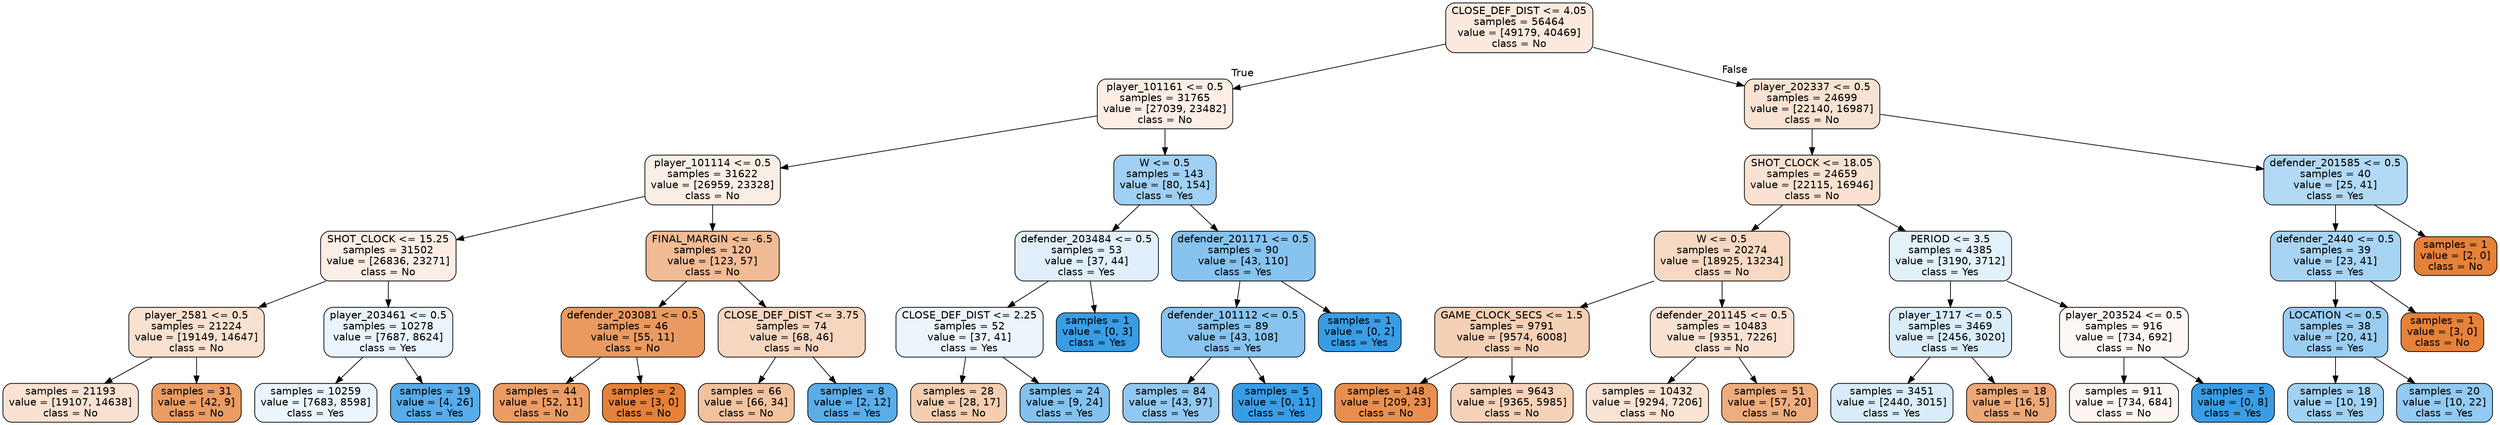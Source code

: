 digraph Tree {
node [shape=box, style="filled, rounded", color="black", fontname=helvetica] ;
edge [fontname=helvetica] ;
0 [label="CLOSE_DEF_DIST <= 4.05\nsamples = 56464\nvalue = [49179, 40469]\nclass = No", fillcolor="#fae9dc"] ;
1 [label="player_101161 <= 0.5\nsamples = 31765\nvalue = [27039, 23482]\nclass = No", fillcolor="#fceee5"] ;
0 -> 1 [labeldistance=2.5, labelangle=45, headlabel="True"] ;
2 [label="player_101114 <= 0.5\nsamples = 31622\nvalue = [26959, 23328]\nclass = No", fillcolor="#fbeee4"] ;
1 -> 2 ;
3 [label="SHOT_CLOCK <= 15.25\nsamples = 31502\nvalue = [26836, 23271]\nclass = No", fillcolor="#fceee5"] ;
2 -> 3 ;
4 [label="player_2581 <= 0.5\nsamples = 21224\nvalue = [19149, 14647]\nclass = No", fillcolor="#f9e1d0"] ;
3 -> 4 ;
5 [label="samples = 21193\nvalue = [19107, 14638]\nclass = No", fillcolor="#f9e2d1"] ;
4 -> 5 ;
6 [label="samples = 31\nvalue = [42, 9]\nclass = No", fillcolor="#eb9c63"] ;
4 -> 6 ;
7 [label="player_203461 <= 0.5\nsamples = 10278\nvalue = [7687, 8624]\nclass = Yes", fillcolor="#e9f4fc"] ;
3 -> 7 ;
8 [label="samples = 10259\nvalue = [7683, 8598]\nclass = Yes", fillcolor="#eaf5fc"] ;
7 -> 8 ;
9 [label="samples = 19\nvalue = [4, 26]\nclass = Yes", fillcolor="#57ace9"] ;
7 -> 9 ;
10 [label="FINAL_MARGIN <= -6.5\nsamples = 120\nvalue = [123, 57]\nclass = No", fillcolor="#f1bb95"] ;
2 -> 10 ;
11 [label="defender_203081 <= 0.5\nsamples = 46\nvalue = [55, 11]\nclass = No", fillcolor="#ea9a61"] ;
10 -> 11 ;
12 [label="samples = 44\nvalue = [52, 11]\nclass = No", fillcolor="#ea9c63"] ;
11 -> 12 ;
13 [label="samples = 2\nvalue = [3, 0]\nclass = No", fillcolor="#e58139"] ;
11 -> 13 ;
14 [label="CLOSE_DEF_DIST <= 3.75\nsamples = 74\nvalue = [68, 46]\nclass = No", fillcolor="#f7d6bf"] ;
10 -> 14 ;
15 [label="samples = 66\nvalue = [66, 34]\nclass = No", fillcolor="#f2c29f"] ;
14 -> 15 ;
16 [label="samples = 8\nvalue = [2, 12]\nclass = Yes", fillcolor="#5aade9"] ;
14 -> 16 ;
17 [label="W <= 0.5\nsamples = 143\nvalue = [80, 154]\nclass = Yes", fillcolor="#a0d0f3"] ;
1 -> 17 ;
18 [label="defender_203484 <= 0.5\nsamples = 53\nvalue = [37, 44]\nclass = Yes", fillcolor="#e0effb"] ;
17 -> 18 ;
19 [label="CLOSE_DEF_DIST <= 2.25\nsamples = 52\nvalue = [37, 41]\nclass = Yes", fillcolor="#ecf5fc"] ;
18 -> 19 ;
20 [label="samples = 28\nvalue = [28, 17]\nclass = No", fillcolor="#f5ceb1"] ;
19 -> 20 ;
21 [label="samples = 24\nvalue = [9, 24]\nclass = Yes", fillcolor="#83c2ef"] ;
19 -> 21 ;
22 [label="samples = 1\nvalue = [0, 3]\nclass = Yes", fillcolor="#399de5"] ;
18 -> 22 ;
23 [label="defender_201171 <= 0.5\nsamples = 90\nvalue = [43, 110]\nclass = Yes", fillcolor="#86c3ef"] ;
17 -> 23 ;
24 [label="defender_101112 <= 0.5\nsamples = 89\nvalue = [43, 108]\nclass = Yes", fillcolor="#88c4ef"] ;
23 -> 24 ;
25 [label="samples = 84\nvalue = [43, 97]\nclass = Yes", fillcolor="#91c8f1"] ;
24 -> 25 ;
26 [label="samples = 5\nvalue = [0, 11]\nclass = Yes", fillcolor="#399de5"] ;
24 -> 26 ;
27 [label="samples = 1\nvalue = [0, 2]\nclass = Yes", fillcolor="#399de5"] ;
23 -> 27 ;
28 [label="player_202337 <= 0.5\nsamples = 24699\nvalue = [22140, 16987]\nclass = No", fillcolor="#f9e2d1"] ;
0 -> 28 [labeldistance=2.5, labelangle=-45, headlabel="False"] ;
29 [label="SHOT_CLOCK <= 18.05\nsamples = 24659\nvalue = [22115, 16946]\nclass = No", fillcolor="#f9e2d1"] ;
28 -> 29 ;
30 [label="W <= 0.5\nsamples = 20274\nvalue = [18925, 13234]\nclass = No", fillcolor="#f7d9c3"] ;
29 -> 30 ;
31 [label="GAME_CLOCK_SECS <= 1.5\nsamples = 9791\nvalue = [9574, 6008]\nclass = No", fillcolor="#f5d0b5"] ;
30 -> 31 ;
32 [label="samples = 148\nvalue = [209, 23]\nclass = No", fillcolor="#e88f4f"] ;
31 -> 32 ;
33 [label="samples = 9643\nvalue = [9365, 5985]\nclass = No", fillcolor="#f6d2b8"] ;
31 -> 33 ;
34 [label="defender_201145 <= 0.5\nsamples = 10483\nvalue = [9351, 7226]\nclass = No", fillcolor="#f9e2d2"] ;
30 -> 34 ;
35 [label="samples = 10432\nvalue = [9294, 7206]\nclass = No", fillcolor="#f9e3d3"] ;
34 -> 35 ;
36 [label="samples = 51\nvalue = [57, 20]\nclass = No", fillcolor="#eead7e"] ;
34 -> 36 ;
37 [label="PERIOD <= 3.5\nsamples = 4385\nvalue = [3190, 3712]\nclass = Yes", fillcolor="#e3f1fb"] ;
29 -> 37 ;
38 [label="player_1717 <= 0.5\nsamples = 3469\nvalue = [2456, 3020]\nclass = Yes", fillcolor="#daedfa"] ;
37 -> 38 ;
39 [label="samples = 3451\nvalue = [2440, 3015]\nclass = Yes", fillcolor="#d9ecfa"] ;
38 -> 39 ;
40 [label="samples = 18\nvalue = [16, 5]\nclass = No", fillcolor="#eda877"] ;
38 -> 40 ;
41 [label="player_203524 <= 0.5\nsamples = 916\nvalue = [734, 692]\nclass = No", fillcolor="#fef8f4"] ;
37 -> 41 ;
42 [label="samples = 911\nvalue = [734, 684]\nclass = No", fillcolor="#fdf6f2"] ;
41 -> 42 ;
43 [label="samples = 5\nvalue = [0, 8]\nclass = Yes", fillcolor="#399de5"] ;
41 -> 43 ;
44 [label="defender_201585 <= 0.5\nsamples = 40\nvalue = [25, 41]\nclass = Yes", fillcolor="#b2d9f5"] ;
28 -> 44 ;
45 [label="defender_2440 <= 0.5\nsamples = 39\nvalue = [23, 41]\nclass = Yes", fillcolor="#a8d4f4"] ;
44 -> 45 ;
46 [label="LOCATION <= 0.5\nsamples = 38\nvalue = [20, 41]\nclass = Yes", fillcolor="#9acdf2"] ;
45 -> 46 ;
47 [label="samples = 18\nvalue = [10, 19]\nclass = Yes", fillcolor="#a1d1f3"] ;
46 -> 47 ;
48 [label="samples = 20\nvalue = [10, 22]\nclass = Yes", fillcolor="#93caf1"] ;
46 -> 48 ;
49 [label="samples = 1\nvalue = [3, 0]\nclass = No", fillcolor="#e58139"] ;
45 -> 49 ;
50 [label="samples = 1\nvalue = [2, 0]\nclass = No", fillcolor="#e58139"] ;
44 -> 50 ;
}
